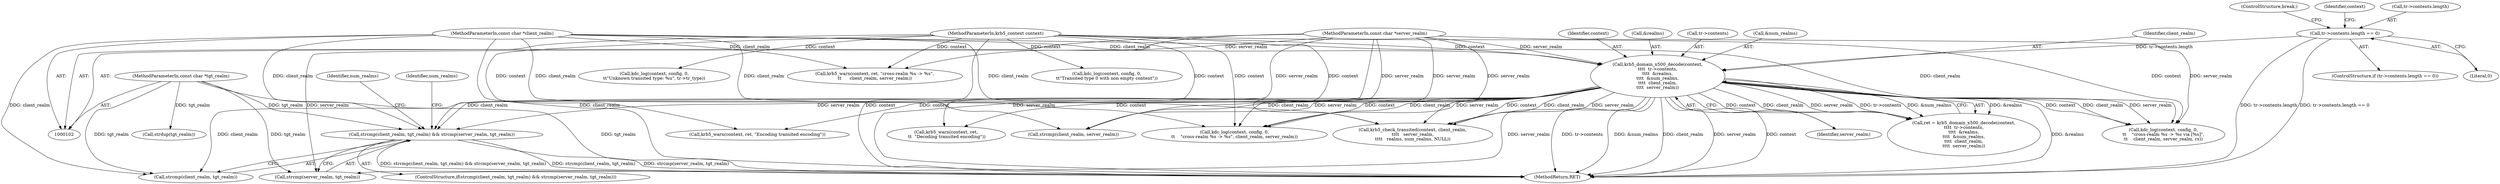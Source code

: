 digraph "0_heimdal_b1e699103f08d6a0ca46a122193c9da65f6cf837@API" {
"1000178" [label="(Call,strcmp(client_realm, tgt_realm) && strcmp(server_realm, tgt_realm))"];
"1000157" [label="(Call,krb5_domain_x500_decode(context,\n\t\t\t\t  tr->contents,\n\t\t\t\t  &realms,\n\t\t\t\t  &num_realms,\n\t\t\t\t  client_realm,\n\t\t\t\t  server_realm))"];
"1000103" [label="(MethodParameterIn,krb5_context context)"];
"1000129" [label="(Call,tr->contents.length == 0)"];
"1000108" [label="(MethodParameterIn,const char *client_realm)"];
"1000109" [label="(MethodParameterIn,const char *server_realm)"];
"1000110" [label="(MethodParameterIn,const char *tgt_realm)"];
"1000177" [label="(ControlStructure,if(strcmp(client_realm, tgt_realm) && strcmp(server_realm, tgt_realm)))"];
"1000345" [label="(Call,krb5_warn(context, ret, \"cross-realm %s -> %s\",\n\t\t      client_realm, server_realm))"];
"1000164" [label="(Call,&num_realms)"];
"1000401" [label="(MethodReturn,RET)"];
"1000245" [label="(Identifier,num_realms)"];
"1000179" [label="(Call,strcmp(client_realm, tgt_realm))"];
"1000166" [label="(Identifier,client_realm)"];
"1000128" [label="(ControlStructure,if (tr->contents.length == 0))"];
"1000108" [label="(MethodParameterIn,const char *client_realm)"];
"1000249" [label="(Call,strcmp(client_realm, server_realm))"];
"1000158" [label="(Identifier,context)"];
"1000252" [label="(Call,kdc_log(context, config, 0,\n\t\t    \"cross-realm %s -> %s\", client_realm, server_realm))"];
"1000103" [label="(MethodParameterIn,krb5_context context)"];
"1000109" [label="(MethodParameterIn,const char *server_realm)"];
"1000335" [label="(Call,krb5_check_transited(context, client_realm,\n\t\t\t\t   server_realm,\n\t\t\t\t   realms, num_realms, NULL))"];
"1000110" [label="(MethodParameterIn,const char *tgt_realm)"];
"1000379" [label="(Call,krb5_warn(context, ret, \"Encoding transited encoding\"))"];
"1000171" [label="(Call,krb5_warn(context, ret,\n \t\t  \"Decoding transited encoding\"))"];
"1000136" [label="(ControlStructure,break;)"];
"1000178" [label="(Call,strcmp(client_realm, tgt_realm) && strcmp(server_realm, tgt_realm))"];
"1000138" [label="(Identifier,context)"];
"1000129" [label="(Call,tr->contents.length == 0)"];
"1000167" [label="(Identifier,server_realm)"];
"1000162" [label="(Call,&realms)"];
"1000137" [label="(Call,kdc_log(context, config, 0,\n\t\t\"Transited type 0 with non empty content\"))"];
"1000155" [label="(Call,ret = krb5_domain_x500_decode(context,\n\t\t\t\t  tr->contents,\n\t\t\t\t  &realms,\n\t\t\t\t  &num_realms,\n\t\t\t\t  client_realm,\n\t\t\t\t  server_realm))"];
"1000130" [label="(Call,tr->contents.length)"];
"1000135" [label="(Literal,0)"];
"1000157" [label="(Call,krb5_domain_x500_decode(context,\n\t\t\t\t  tr->contents,\n\t\t\t\t  &realms,\n\t\t\t\t  &num_realms,\n\t\t\t\t  client_realm,\n\t\t\t\t  server_realm))"];
"1000228" [label="(Call,strdup(tgt_realm))"];
"1000189" [label="(Identifier,num_realms)"];
"1000320" [label="(Call,kdc_log(context, config, 0,\n\t\t    \"cross-realm %s -> %s via [%s]\",\n\t\t    client_realm, server_realm, rs))"];
"1000159" [label="(Call,tr->contents)"];
"1000182" [label="(Call,strcmp(server_realm, tgt_realm))"];
"1000145" [label="(Call,kdc_log(context, config, 0,\n\t\t\"Unknown transited type: %u\", tr->tr_type))"];
"1000178" -> "1000177"  [label="AST: "];
"1000178" -> "1000179"  [label="CFG: "];
"1000178" -> "1000182"  [label="CFG: "];
"1000179" -> "1000178"  [label="AST: "];
"1000182" -> "1000178"  [label="AST: "];
"1000189" -> "1000178"  [label="CFG: "];
"1000245" -> "1000178"  [label="CFG: "];
"1000178" -> "1000401"  [label="DDG: strcmp(server_realm, tgt_realm)"];
"1000178" -> "1000401"  [label="DDG: strcmp(client_realm, tgt_realm) && strcmp(server_realm, tgt_realm)"];
"1000178" -> "1000401"  [label="DDG: strcmp(client_realm, tgt_realm)"];
"1000157" -> "1000178"  [label="DDG: client_realm"];
"1000157" -> "1000178"  [label="DDG: server_realm"];
"1000108" -> "1000178"  [label="DDG: client_realm"];
"1000110" -> "1000178"  [label="DDG: tgt_realm"];
"1000109" -> "1000178"  [label="DDG: server_realm"];
"1000157" -> "1000155"  [label="AST: "];
"1000157" -> "1000167"  [label="CFG: "];
"1000158" -> "1000157"  [label="AST: "];
"1000159" -> "1000157"  [label="AST: "];
"1000162" -> "1000157"  [label="AST: "];
"1000164" -> "1000157"  [label="AST: "];
"1000166" -> "1000157"  [label="AST: "];
"1000167" -> "1000157"  [label="AST: "];
"1000155" -> "1000157"  [label="CFG: "];
"1000157" -> "1000401"  [label="DDG: tr->contents"];
"1000157" -> "1000401"  [label="DDG: &num_realms"];
"1000157" -> "1000401"  [label="DDG: client_realm"];
"1000157" -> "1000401"  [label="DDG: server_realm"];
"1000157" -> "1000401"  [label="DDG: context"];
"1000157" -> "1000401"  [label="DDG: &realms"];
"1000157" -> "1000155"  [label="DDG: &realms"];
"1000157" -> "1000155"  [label="DDG: context"];
"1000157" -> "1000155"  [label="DDG: client_realm"];
"1000157" -> "1000155"  [label="DDG: server_realm"];
"1000157" -> "1000155"  [label="DDG: tr->contents"];
"1000157" -> "1000155"  [label="DDG: &num_realms"];
"1000103" -> "1000157"  [label="DDG: context"];
"1000129" -> "1000157"  [label="DDG: tr->contents.length"];
"1000108" -> "1000157"  [label="DDG: client_realm"];
"1000109" -> "1000157"  [label="DDG: server_realm"];
"1000157" -> "1000171"  [label="DDG: context"];
"1000157" -> "1000179"  [label="DDG: client_realm"];
"1000157" -> "1000182"  [label="DDG: server_realm"];
"1000157" -> "1000249"  [label="DDG: client_realm"];
"1000157" -> "1000249"  [label="DDG: server_realm"];
"1000157" -> "1000252"  [label="DDG: context"];
"1000157" -> "1000252"  [label="DDG: client_realm"];
"1000157" -> "1000252"  [label="DDG: server_realm"];
"1000157" -> "1000320"  [label="DDG: context"];
"1000157" -> "1000320"  [label="DDG: client_realm"];
"1000157" -> "1000320"  [label="DDG: server_realm"];
"1000157" -> "1000335"  [label="DDG: context"];
"1000157" -> "1000335"  [label="DDG: client_realm"];
"1000157" -> "1000335"  [label="DDG: server_realm"];
"1000157" -> "1000379"  [label="DDG: context"];
"1000103" -> "1000102"  [label="AST: "];
"1000103" -> "1000401"  [label="DDG: context"];
"1000103" -> "1000137"  [label="DDG: context"];
"1000103" -> "1000145"  [label="DDG: context"];
"1000103" -> "1000171"  [label="DDG: context"];
"1000103" -> "1000252"  [label="DDG: context"];
"1000103" -> "1000320"  [label="DDG: context"];
"1000103" -> "1000335"  [label="DDG: context"];
"1000103" -> "1000345"  [label="DDG: context"];
"1000103" -> "1000379"  [label="DDG: context"];
"1000129" -> "1000128"  [label="AST: "];
"1000129" -> "1000135"  [label="CFG: "];
"1000130" -> "1000129"  [label="AST: "];
"1000135" -> "1000129"  [label="AST: "];
"1000136" -> "1000129"  [label="CFG: "];
"1000138" -> "1000129"  [label="CFG: "];
"1000129" -> "1000401"  [label="DDG: tr->contents.length"];
"1000129" -> "1000401"  [label="DDG: tr->contents.length == 0"];
"1000108" -> "1000102"  [label="AST: "];
"1000108" -> "1000401"  [label="DDG: client_realm"];
"1000108" -> "1000179"  [label="DDG: client_realm"];
"1000108" -> "1000249"  [label="DDG: client_realm"];
"1000108" -> "1000252"  [label="DDG: client_realm"];
"1000108" -> "1000320"  [label="DDG: client_realm"];
"1000108" -> "1000335"  [label="DDG: client_realm"];
"1000108" -> "1000345"  [label="DDG: client_realm"];
"1000109" -> "1000102"  [label="AST: "];
"1000109" -> "1000401"  [label="DDG: server_realm"];
"1000109" -> "1000182"  [label="DDG: server_realm"];
"1000109" -> "1000249"  [label="DDG: server_realm"];
"1000109" -> "1000252"  [label="DDG: server_realm"];
"1000109" -> "1000320"  [label="DDG: server_realm"];
"1000109" -> "1000335"  [label="DDG: server_realm"];
"1000109" -> "1000345"  [label="DDG: server_realm"];
"1000110" -> "1000102"  [label="AST: "];
"1000110" -> "1000401"  [label="DDG: tgt_realm"];
"1000110" -> "1000179"  [label="DDG: tgt_realm"];
"1000110" -> "1000182"  [label="DDG: tgt_realm"];
"1000110" -> "1000228"  [label="DDG: tgt_realm"];
}
